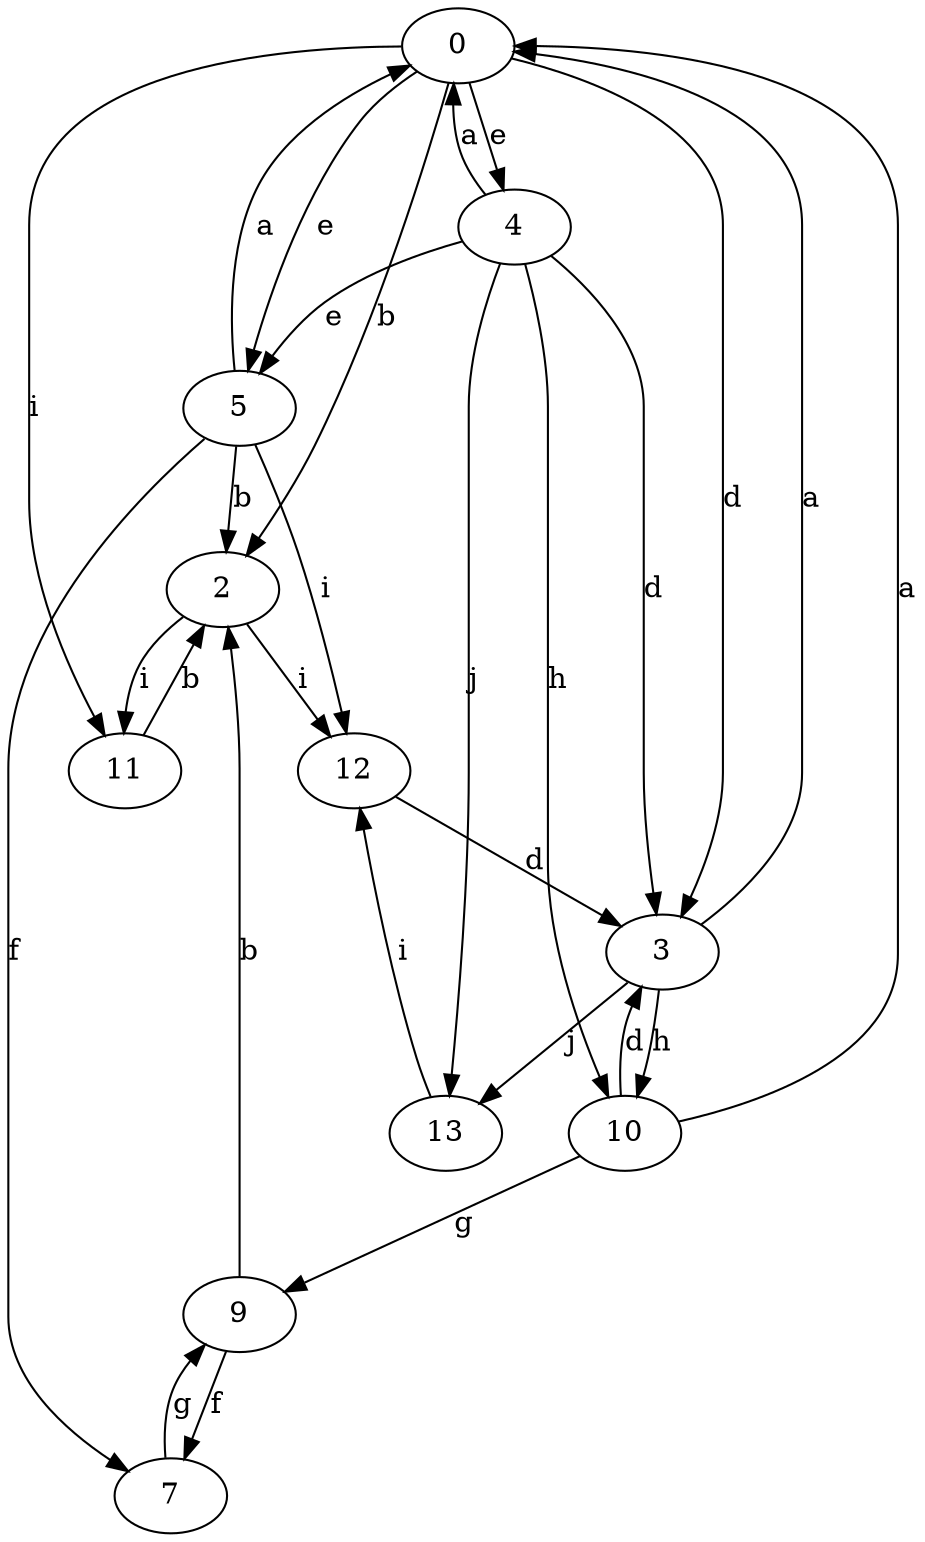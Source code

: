 strict digraph  {
0;
2;
3;
4;
5;
7;
9;
10;
11;
12;
13;
0 -> 2  [label=b];
0 -> 3  [label=d];
0 -> 4  [label=e];
0 -> 5  [label=e];
0 -> 11  [label=i];
2 -> 11  [label=i];
2 -> 12  [label=i];
3 -> 0  [label=a];
3 -> 10  [label=h];
3 -> 13  [label=j];
4 -> 0  [label=a];
4 -> 3  [label=d];
4 -> 5  [label=e];
4 -> 10  [label=h];
4 -> 13  [label=j];
5 -> 0  [label=a];
5 -> 2  [label=b];
5 -> 7  [label=f];
5 -> 12  [label=i];
7 -> 9  [label=g];
9 -> 2  [label=b];
9 -> 7  [label=f];
10 -> 0  [label=a];
10 -> 3  [label=d];
10 -> 9  [label=g];
11 -> 2  [label=b];
12 -> 3  [label=d];
13 -> 12  [label=i];
}
